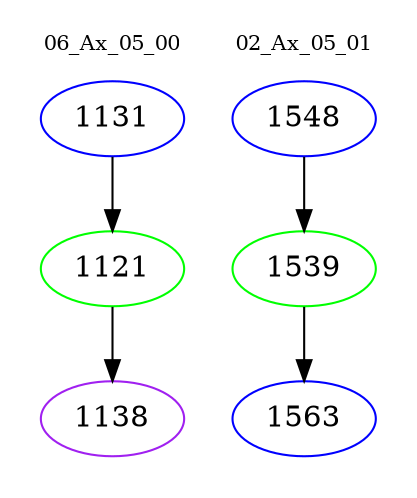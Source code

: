 digraph{
subgraph cluster_0 {
color = white
label = "06_Ax_05_00";
fontsize=10;
T0_1131 [label="1131", color="blue"]
T0_1131 -> T0_1121 [color="black"]
T0_1121 [label="1121", color="green"]
T0_1121 -> T0_1138 [color="black"]
T0_1138 [label="1138", color="purple"]
}
subgraph cluster_1 {
color = white
label = "02_Ax_05_01";
fontsize=10;
T1_1548 [label="1548", color="blue"]
T1_1548 -> T1_1539 [color="black"]
T1_1539 [label="1539", color="green"]
T1_1539 -> T1_1563 [color="black"]
T1_1563 [label="1563", color="blue"]
}
}
